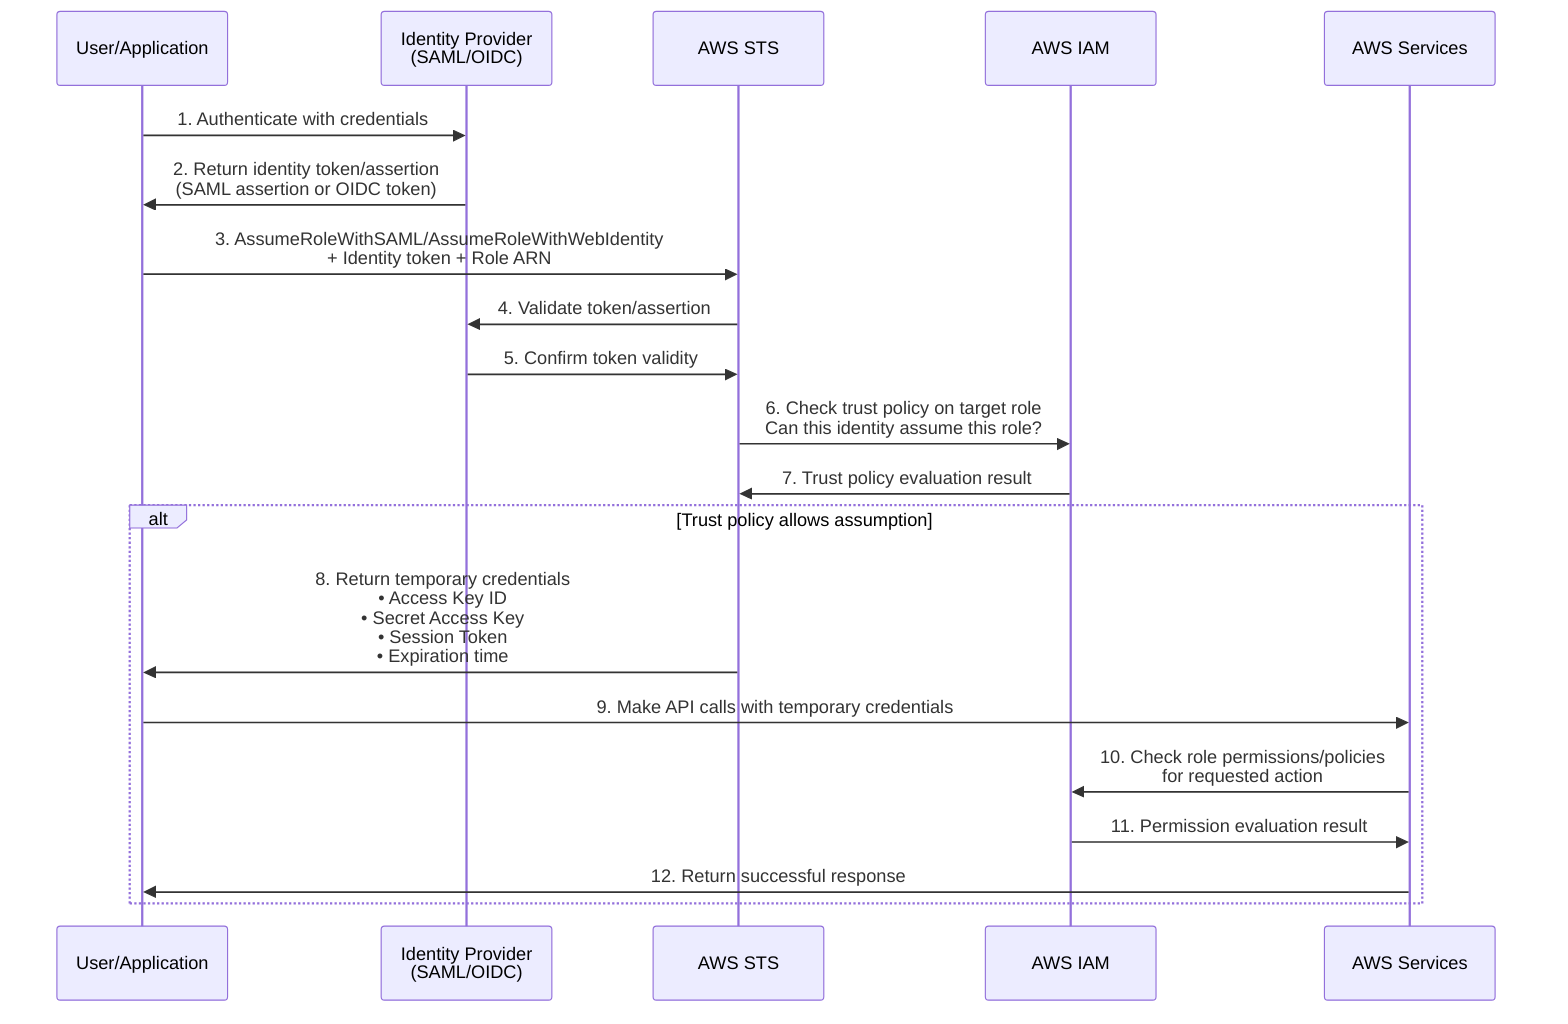 sequenceDiagram
    participant User as User/Application
    participant IdP as Identity Provider<br/>(SAML/OIDC)
    participant STS as AWS STS
    participant IAM as AWS IAM
    participant AWS as AWS Services

    User->>IdP: 1. Authenticate with credentials
    IdP->>User: 2. Return identity token/assertion<br/>(SAML assertion or OIDC token)
    
    User->>STS: 3. AssumeRoleWithSAML/AssumeRoleWithWebIdentity<br/>+ Identity token + Role ARN
    
    STS->>IdP: 4. Validate token/assertion
    IdP->>STS: 5. Confirm token validity
    
    STS->>IAM: 6. Check trust policy on target role<br/>Can this identity assume this role?
    IAM->>STS: 7. Trust policy evaluation result
    
    alt Trust policy allows assumption
        STS->>User: 8. Return temporary credentials<br/>• Access Key ID<br/>• Secret Access Key<br/>• Session Token<br/>• Expiration time
        
        User->>AWS: 9. Make API calls with temporary credentials
        AWS->>IAM: 10. Check role permissions/policies<br/>for requested action
        IAM->>AWS: 11. Permission evaluation result
        
        AWS->>User: 12. Return successful response
    end